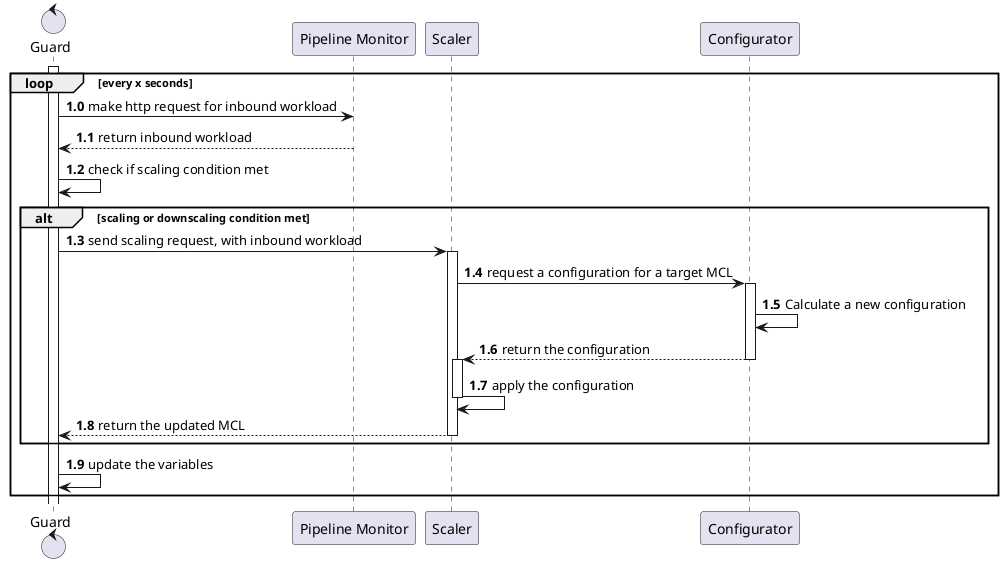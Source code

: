 @startuml
control "Guard" as G
participant "Pipeline Monitor" as M 
participant "Scaler" as S
participant "Configurator" as C

loop every x seconds
    activate G
    autonumber 1.0
    G -> M: make http request for inbound workload
    M --> G: return inbound workload
    G -> G : check if scaling condition met
    alt scaling or downscaling condition met
        G -> S: send scaling request, with inbound workload
        activate S
        S -> C: request a configuration for a target MCL
        activate C
        C -> C: Calculate a new configuration
        C --> S: return the configuration
        deactivate C
        activate S
        S -> S: apply the configuration
        deactivate S
        S --> G: return the updated MCL
        deactivate S
    end
    G -> G: update the variables
end





@enduml